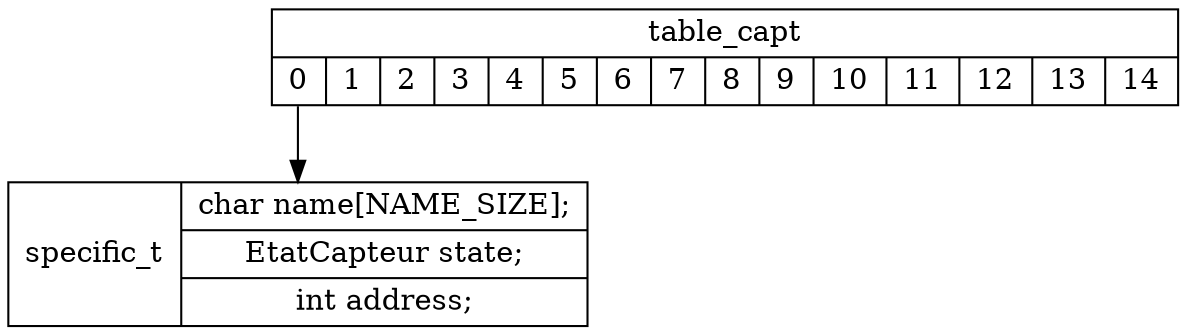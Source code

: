 digraph table_capteur {
		
	graph [
		fontsize = 11.5;
		dpi = 300;
	]
	
	"table_capt" [
		headlabel = "truc"
		label = "{table_capt|{<capt0> 0| 1| 2| 3| 4| 5| 6| 7| 8| 9| 10| 11| 12| 13| 14}}"
		shape = "record"
	]

	"specific_t" [
		label = "specific_t|{char name[NAME_SIZE];| EtatCapteur state; | int address;}"
		shape = "record"
	]

	table_capt:capt0 -> specific_t	

}